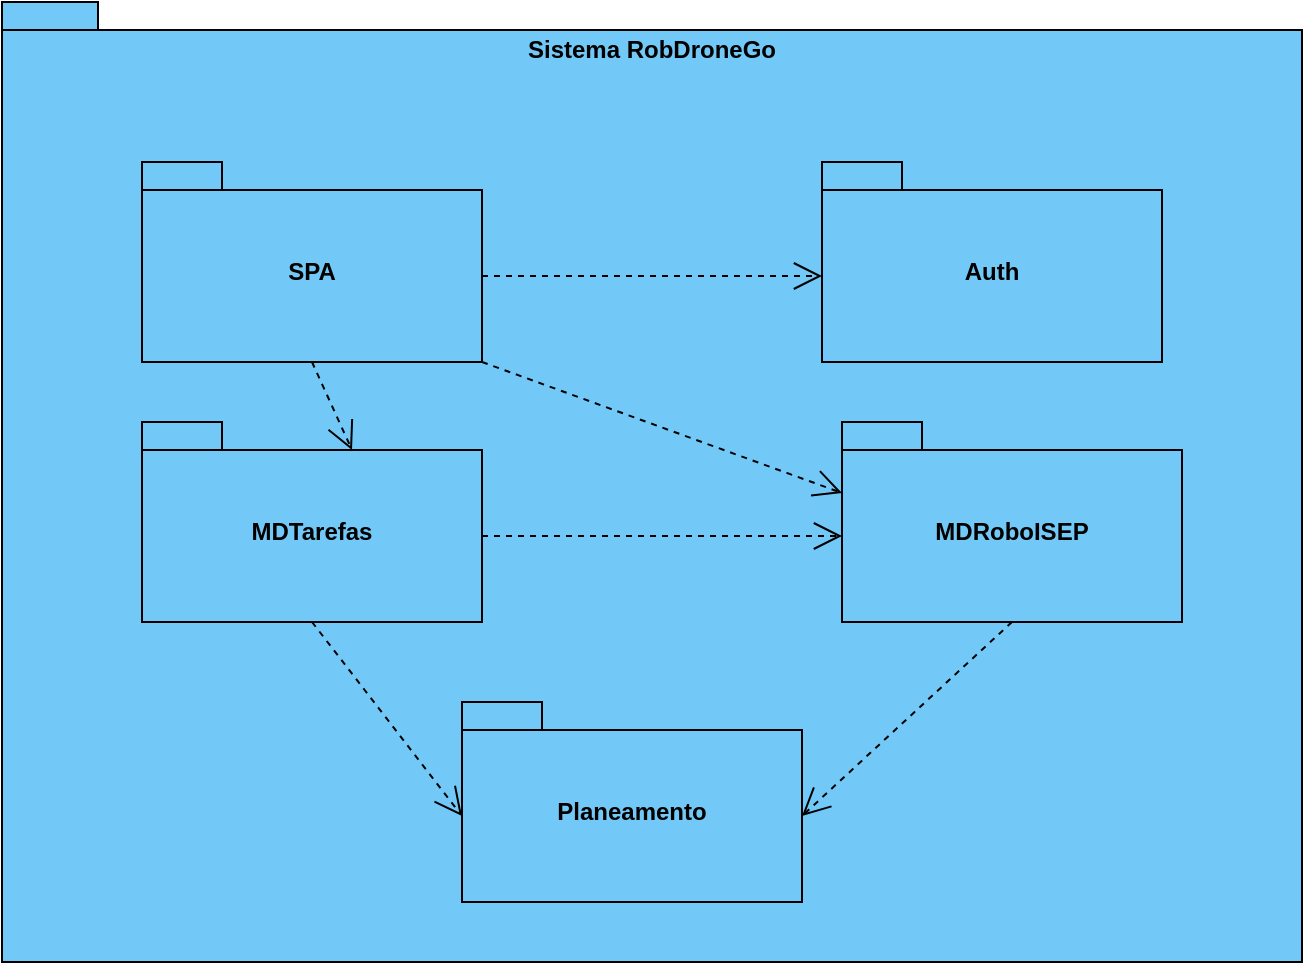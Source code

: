 <mxfile version="22.1.8" type="device">
  <diagram name="Page-1" id="UTHyrom4zhR4acP-J2Ms">
    <mxGraphModel dx="758" dy="416" grid="1" gridSize="10" guides="1" tooltips="1" connect="1" arrows="1" fold="1" page="1" pageScale="1" pageWidth="850" pageHeight="1100" math="0" shadow="0">
      <root>
        <mxCell id="0" />
        <mxCell id="1" parent="0" />
        <mxCell id="4ofR3D-45ivQnN5EzJ2f-1" value="Sistema RobDroneGo" style="shape=folder;fontStyle=1;spacingTop=10;tabWidth=40;tabHeight=14;tabPosition=left;html=1;whiteSpace=wrap;horizontal=1;verticalAlign=top;fillColor=#72c9f7;" parent="1" vertex="1">
          <mxGeometry x="80" y="80" width="650" height="480" as="geometry" />
        </mxCell>
        <mxCell id="4ofR3D-45ivQnN5EzJ2f-3" value="MDRoboISEP" style="shape=folder;fontStyle=1;spacingTop=10;tabWidth=40;tabHeight=14;tabPosition=left;html=1;whiteSpace=wrap;fillColor=#72c9f7;" parent="1" vertex="1">
          <mxGeometry x="500" y="290" width="170" height="100" as="geometry" />
        </mxCell>
        <mxCell id="wVXYsN5ND6i7RESHhRfV-1" value="SPA" style="shape=folder;fontStyle=1;spacingTop=10;tabWidth=40;tabHeight=14;tabPosition=left;html=1;whiteSpace=wrap;fillColor=#72c9f7;" parent="1" vertex="1">
          <mxGeometry x="150" y="160" width="170" height="100" as="geometry" />
        </mxCell>
        <mxCell id="wVXYsN5ND6i7RESHhRfV-2" value="Planeamento" style="shape=folder;fontStyle=1;spacingTop=10;tabWidth=40;tabHeight=14;tabPosition=left;html=1;whiteSpace=wrap;fillColor=#72c9f7;" parent="1" vertex="1">
          <mxGeometry x="310" y="430" width="170" height="100" as="geometry" />
        </mxCell>
        <mxCell id="wVXYsN5ND6i7RESHhRfV-5" value="" style="endArrow=open;endSize=12;dashed=1;html=1;rounded=0;exitX=0.5;exitY=1;exitDx=0;exitDy=0;exitPerimeter=0;entryX=0;entryY=0;entryDx=105;entryDy=14;entryPerimeter=0;" parent="1" source="wVXYsN5ND6i7RESHhRfV-1" target="uPKTR2awBlDUfcTGGuJ2-2" edge="1">
          <mxGeometry width="160" relative="1" as="geometry">
            <mxPoint x="330" y="227" as="sourcePoint" />
            <mxPoint x="620" y="227" as="targetPoint" />
          </mxGeometry>
        </mxCell>
        <mxCell id="wVXYsN5ND6i7RESHhRfV-7" value="" style="endArrow=open;endSize=12;dashed=1;html=1;rounded=0;entryX=0;entryY=0;entryDx=170;entryDy=57;entryPerimeter=0;exitX=0.5;exitY=1;exitDx=0;exitDy=0;exitPerimeter=0;" parent="1" source="4ofR3D-45ivQnN5EzJ2f-3" target="wVXYsN5ND6i7RESHhRfV-2" edge="1">
          <mxGeometry width="160" relative="1" as="geometry">
            <mxPoint x="245" y="270" as="sourcePoint" />
            <mxPoint x="245" y="394" as="targetPoint" />
          </mxGeometry>
        </mxCell>
        <mxCell id="uPKTR2awBlDUfcTGGuJ2-1" value="Auth" style="shape=folder;fontStyle=1;spacingTop=10;tabWidth=40;tabHeight=14;tabPosition=left;html=1;whiteSpace=wrap;fillColor=#72c9f7;" vertex="1" parent="1">
          <mxGeometry x="490" y="160" width="170" height="100" as="geometry" />
        </mxCell>
        <mxCell id="uPKTR2awBlDUfcTGGuJ2-2" value="MDTarefas" style="shape=folder;fontStyle=1;spacingTop=10;tabWidth=40;tabHeight=14;tabPosition=left;html=1;whiteSpace=wrap;fillColor=#72c9f7;" vertex="1" parent="1">
          <mxGeometry x="150" y="290" width="170" height="100" as="geometry" />
        </mxCell>
        <mxCell id="uPKTR2awBlDUfcTGGuJ2-3" value="" style="endArrow=open;endSize=12;dashed=1;html=1;rounded=0;exitX=0;exitY=0;exitDx=170;exitDy=57;exitPerimeter=0;entryX=0;entryY=0;entryDx=0;entryDy=57;entryPerimeter=0;" edge="1" parent="1" source="wVXYsN5ND6i7RESHhRfV-1" target="uPKTR2awBlDUfcTGGuJ2-1">
          <mxGeometry width="160" relative="1" as="geometry">
            <mxPoint x="330" y="270" as="sourcePoint" />
            <mxPoint x="510" y="300" as="targetPoint" />
          </mxGeometry>
        </mxCell>
        <mxCell id="uPKTR2awBlDUfcTGGuJ2-4" value="" style="endArrow=open;endSize=12;dashed=1;html=1;rounded=0;exitX=0;exitY=0;exitDx=170;exitDy=57;exitPerimeter=0;entryX=0;entryY=0;entryDx=0;entryDy=57;entryPerimeter=0;" edge="1" parent="1" source="uPKTR2awBlDUfcTGGuJ2-2" target="4ofR3D-45ivQnN5EzJ2f-3">
          <mxGeometry width="160" relative="1" as="geometry">
            <mxPoint x="340" y="280" as="sourcePoint" />
            <mxPoint x="520" y="310" as="targetPoint" />
          </mxGeometry>
        </mxCell>
        <mxCell id="uPKTR2awBlDUfcTGGuJ2-5" value="" style="endArrow=open;endSize=12;dashed=1;html=1;rounded=0;exitX=0.5;exitY=1;exitDx=0;exitDy=0;exitPerimeter=0;entryX=0;entryY=0;entryDx=0;entryDy=57;entryPerimeter=0;" edge="1" parent="1" source="uPKTR2awBlDUfcTGGuJ2-2" target="wVXYsN5ND6i7RESHhRfV-2">
          <mxGeometry width="160" relative="1" as="geometry">
            <mxPoint x="330" y="357" as="sourcePoint" />
            <mxPoint x="510" y="357" as="targetPoint" />
          </mxGeometry>
        </mxCell>
        <mxCell id="uPKTR2awBlDUfcTGGuJ2-6" value="" style="endArrow=open;endSize=12;dashed=1;html=1;rounded=0;exitX=0;exitY=0;exitDx=170;exitDy=100;exitPerimeter=0;entryX=0;entryY=0;entryDx=0;entryDy=35.5;entryPerimeter=0;" edge="1" parent="1" source="wVXYsN5ND6i7RESHhRfV-1" target="4ofR3D-45ivQnN5EzJ2f-3">
          <mxGeometry width="160" relative="1" as="geometry">
            <mxPoint x="340" y="367" as="sourcePoint" />
            <mxPoint x="520" y="367" as="targetPoint" />
          </mxGeometry>
        </mxCell>
      </root>
    </mxGraphModel>
  </diagram>
</mxfile>
